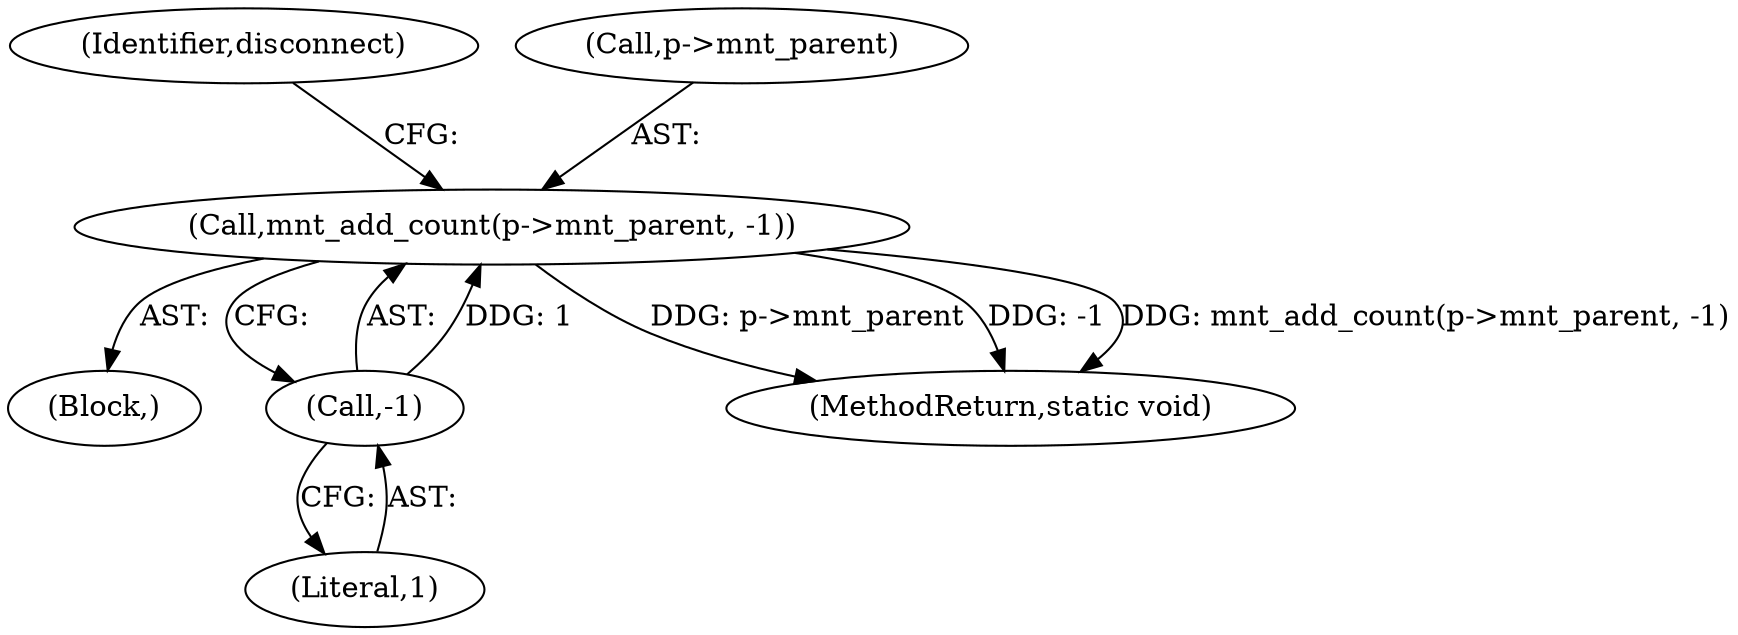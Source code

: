 digraph "0_linux_e0c9c0afd2fc958ffa34b697972721d81df8a56f_0@pointer" {
"1000234" [label="(Call,mnt_add_count(p->mnt_parent, -1))"];
"1000238" [label="(Call,-1)"];
"1000242" [label="(Identifier,disconnect)"];
"1000235" [label="(Call,p->mnt_parent)"];
"1000233" [label="(Block,)"];
"1000234" [label="(Call,mnt_add_count(p->mnt_parent, -1))"];
"1000262" [label="(MethodReturn,static void)"];
"1000239" [label="(Literal,1)"];
"1000238" [label="(Call,-1)"];
"1000234" -> "1000233"  [label="AST: "];
"1000234" -> "1000238"  [label="CFG: "];
"1000235" -> "1000234"  [label="AST: "];
"1000238" -> "1000234"  [label="AST: "];
"1000242" -> "1000234"  [label="CFG: "];
"1000234" -> "1000262"  [label="DDG: p->mnt_parent"];
"1000234" -> "1000262"  [label="DDG: -1"];
"1000234" -> "1000262"  [label="DDG: mnt_add_count(p->mnt_parent, -1)"];
"1000238" -> "1000234"  [label="DDG: 1"];
"1000238" -> "1000239"  [label="CFG: "];
"1000239" -> "1000238"  [label="AST: "];
}
